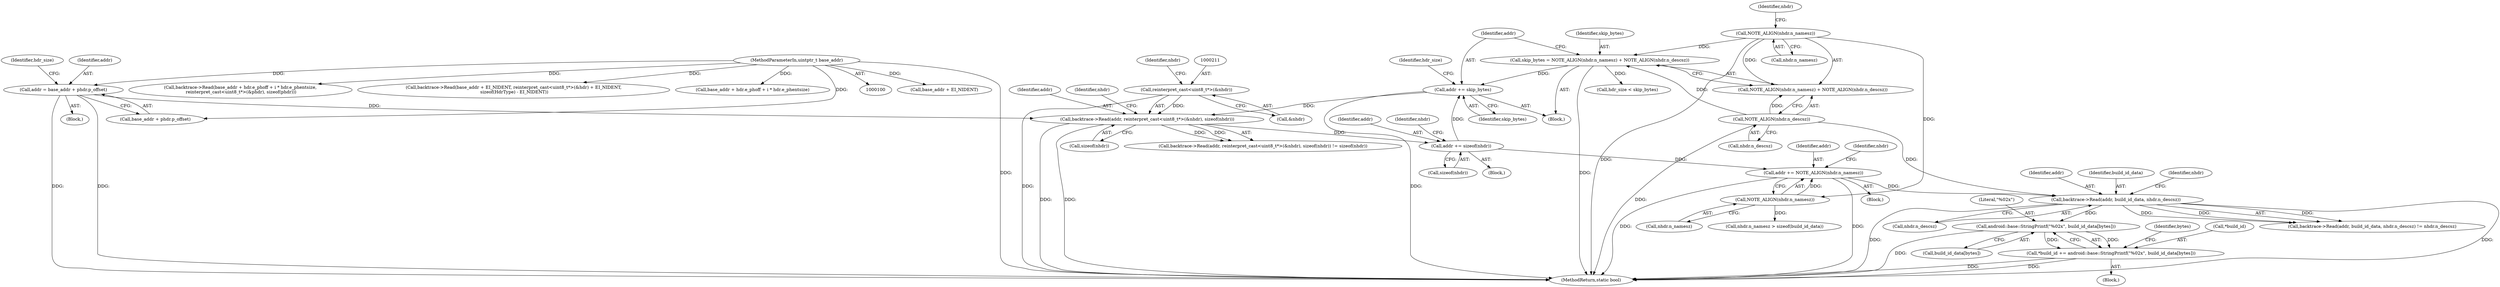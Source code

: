 digraph "0_Android_d917514bd6b270df431ea4e781a865764d406120@array" {
"1000285" [label="(Call,android::base::StringPrintf(\"%02x\", build_id_data[bytes]))"];
"1000256" [label="(Call,backtrace->Read(addr, build_id_data, nhdr.n_descsz))"];
"1000232" [label="(Call,addr += NOTE_ALIGN(nhdr.n_namesz))"];
"1000234" [label="(Call,NOTE_ALIGN(nhdr.n_namesz))"];
"1000302" [label="(Call,NOTE_ALIGN(nhdr.n_namesz))"];
"1000221" [label="(Call,addr += sizeof(nhdr))"];
"1000208" [label="(Call,backtrace->Read(addr, reinterpret_cast<uint8_t*>(&nhdr), sizeof(nhdr)))"];
"1000310" [label="(Call,addr += skip_bytes)"];
"1000299" [label="(Call,skip_bytes = NOTE_ALIGN(nhdr.n_namesz) + NOTE_ALIGN(nhdr.n_descsz))"];
"1000306" [label="(Call,NOTE_ALIGN(nhdr.n_descsz))"];
"1000192" [label="(Call,addr = base_addr + phdr.p_offset)"];
"1000102" [label="(MethodParameterIn,uintptr_t base_addr)"];
"1000210" [label="(Call,reinterpret_cast<uint8_t*>(&nhdr))"];
"1000282" [label="(Call,*build_id += android::base::StringPrintf(\"%02x\", build_id_data[bytes]))"];
"1000282" [label="(Call,*build_id += android::base::StringPrintf(\"%02x\", build_id_data[bytes]))"];
"1000201" [label="(Identifier,hdr_size)"];
"1000306" [label="(Call,NOTE_ALIGN(nhdr.n_descsz))"];
"1000287" [label="(Call,build_id_data[bytes])"];
"1000228" [label="(Identifier,nhdr)"];
"1000280" [label="(Identifier,bytes)"];
"1000217" [label="(Identifier,nhdr)"];
"1000315" [label="(Identifier,hdr_size)"];
"1000234" [label="(Call,NOTE_ALIGN(nhdr.n_namesz))"];
"1000193" [label="(Identifier,addr)"];
"1000208" [label="(Call,backtrace->Read(addr, reinterpret_cast<uint8_t*>(&nhdr), sizeof(nhdr)))"];
"1000119" [label="(Call,base_addr + EI_NIDENT)"];
"1000256" [label="(Call,backtrace->Read(addr, build_id_data, nhdr.n_descsz))"];
"1000155" [label="(Call,backtrace->Read(base_addr + hdr.e_phoff + i * hdr.e_phentsize,\n reinterpret_cast<uint8_t*>(&phdr), sizeof(phdr)))"];
"1000302" [label="(Call,NOTE_ALIGN(nhdr.n_namesz))"];
"1000293" [label="(Block,)"];
"1000301" [label="(Call,NOTE_ALIGN(nhdr.n_namesz) + NOTE_ALIGN(nhdr.n_descsz))"];
"1000307" [label="(Call,nhdr.n_descsz)"];
"1000311" [label="(Identifier,addr)"];
"1000233" [label="(Identifier,addr)"];
"1000192" [label="(Call,addr = base_addr + phdr.p_offset)"];
"1000257" [label="(Identifier,addr)"];
"1000259" [label="(Call,nhdr.n_descsz)"];
"1000209" [label="(Identifier,addr)"];
"1000235" [label="(Call,nhdr.n_namesz)"];
"1000299" [label="(Call,skip_bytes = NOTE_ALIGN(nhdr.n_namesz) + NOTE_ALIGN(nhdr.n_descsz))"];
"1000240" [label="(Call,nhdr.n_namesz > sizeof(build_id_data))"];
"1000324" [label="(MethodReturn,static bool)"];
"1000308" [label="(Identifier,nhdr)"];
"1000285" [label="(Call,android::base::StringPrintf(\"%02x\", build_id_data[bytes]))"];
"1000281" [label="(Block,)"];
"1000242" [label="(Identifier,nhdr)"];
"1000204" [label="(Block,)"];
"1000232" [label="(Call,addr += NOTE_ALIGN(nhdr.n_namesz))"];
"1000258" [label="(Identifier,build_id_data)"];
"1000222" [label="(Identifier,addr)"];
"1000118" [label="(Call,backtrace->Read(base_addr + EI_NIDENT, reinterpret_cast<uint8_t*>(&hdr) + EI_NIDENT,\n sizeof(HdrType) - EI_NIDENT))"];
"1000221" [label="(Call,addr += sizeof(nhdr))"];
"1000207" [label="(Call,backtrace->Read(addr, reinterpret_cast<uint8_t*>(&nhdr), sizeof(nhdr)) != sizeof(nhdr))"];
"1000212" [label="(Call,&nhdr)"];
"1000215" [label="(Identifier,nhdr)"];
"1000231" [label="(Block,)"];
"1000255" [label="(Call,backtrace->Read(addr, build_id_data, nhdr.n_descsz) != nhdr.n_descsz)"];
"1000310" [label="(Call,addr += skip_bytes)"];
"1000156" [label="(Call,base_addr + hdr.e_phoff + i * hdr.e_phentsize)"];
"1000286" [label="(Literal,\"%02x\")"];
"1000303" [label="(Call,nhdr.n_namesz)"];
"1000194" [label="(Call,base_addr + phdr.p_offset)"];
"1000283" [label="(Call,*build_id)"];
"1000263" [label="(Identifier,nhdr)"];
"1000184" [label="(Block,)"];
"1000223" [label="(Call,sizeof(nhdr))"];
"1000210" [label="(Call,reinterpret_cast<uint8_t*>(&nhdr))"];
"1000214" [label="(Call,sizeof(nhdr))"];
"1000102" [label="(MethodParameterIn,uintptr_t base_addr)"];
"1000314" [label="(Call,hdr_size < skip_bytes)"];
"1000312" [label="(Identifier,skip_bytes)"];
"1000300" [label="(Identifier,skip_bytes)"];
"1000285" -> "1000282"  [label="AST: "];
"1000285" -> "1000287"  [label="CFG: "];
"1000286" -> "1000285"  [label="AST: "];
"1000287" -> "1000285"  [label="AST: "];
"1000282" -> "1000285"  [label="CFG: "];
"1000285" -> "1000324"  [label="DDG: "];
"1000285" -> "1000282"  [label="DDG: "];
"1000285" -> "1000282"  [label="DDG: "];
"1000256" -> "1000285"  [label="DDG: "];
"1000256" -> "1000255"  [label="AST: "];
"1000256" -> "1000259"  [label="CFG: "];
"1000257" -> "1000256"  [label="AST: "];
"1000258" -> "1000256"  [label="AST: "];
"1000259" -> "1000256"  [label="AST: "];
"1000263" -> "1000256"  [label="CFG: "];
"1000256" -> "1000324"  [label="DDG: "];
"1000256" -> "1000324"  [label="DDG: "];
"1000256" -> "1000255"  [label="DDG: "];
"1000256" -> "1000255"  [label="DDG: "];
"1000256" -> "1000255"  [label="DDG: "];
"1000232" -> "1000256"  [label="DDG: "];
"1000306" -> "1000256"  [label="DDG: "];
"1000232" -> "1000231"  [label="AST: "];
"1000232" -> "1000234"  [label="CFG: "];
"1000233" -> "1000232"  [label="AST: "];
"1000234" -> "1000232"  [label="AST: "];
"1000242" -> "1000232"  [label="CFG: "];
"1000232" -> "1000324"  [label="DDG: "];
"1000232" -> "1000324"  [label="DDG: "];
"1000234" -> "1000232"  [label="DDG: "];
"1000221" -> "1000232"  [label="DDG: "];
"1000234" -> "1000235"  [label="CFG: "];
"1000235" -> "1000234"  [label="AST: "];
"1000302" -> "1000234"  [label="DDG: "];
"1000234" -> "1000240"  [label="DDG: "];
"1000302" -> "1000301"  [label="AST: "];
"1000302" -> "1000303"  [label="CFG: "];
"1000303" -> "1000302"  [label="AST: "];
"1000308" -> "1000302"  [label="CFG: "];
"1000302" -> "1000324"  [label="DDG: "];
"1000302" -> "1000299"  [label="DDG: "];
"1000302" -> "1000301"  [label="DDG: "];
"1000221" -> "1000204"  [label="AST: "];
"1000221" -> "1000223"  [label="CFG: "];
"1000222" -> "1000221"  [label="AST: "];
"1000223" -> "1000221"  [label="AST: "];
"1000228" -> "1000221"  [label="CFG: "];
"1000208" -> "1000221"  [label="DDG: "];
"1000221" -> "1000310"  [label="DDG: "];
"1000208" -> "1000207"  [label="AST: "];
"1000208" -> "1000214"  [label="CFG: "];
"1000209" -> "1000208"  [label="AST: "];
"1000210" -> "1000208"  [label="AST: "];
"1000214" -> "1000208"  [label="AST: "];
"1000217" -> "1000208"  [label="CFG: "];
"1000208" -> "1000324"  [label="DDG: "];
"1000208" -> "1000324"  [label="DDG: "];
"1000208" -> "1000207"  [label="DDG: "];
"1000208" -> "1000207"  [label="DDG: "];
"1000310" -> "1000208"  [label="DDG: "];
"1000192" -> "1000208"  [label="DDG: "];
"1000210" -> "1000208"  [label="DDG: "];
"1000310" -> "1000293"  [label="AST: "];
"1000310" -> "1000312"  [label="CFG: "];
"1000311" -> "1000310"  [label="AST: "];
"1000312" -> "1000310"  [label="AST: "];
"1000315" -> "1000310"  [label="CFG: "];
"1000310" -> "1000324"  [label="DDG: "];
"1000299" -> "1000310"  [label="DDG: "];
"1000299" -> "1000293"  [label="AST: "];
"1000299" -> "1000301"  [label="CFG: "];
"1000300" -> "1000299"  [label="AST: "];
"1000301" -> "1000299"  [label="AST: "];
"1000311" -> "1000299"  [label="CFG: "];
"1000299" -> "1000324"  [label="DDG: "];
"1000306" -> "1000299"  [label="DDG: "];
"1000299" -> "1000314"  [label="DDG: "];
"1000306" -> "1000301"  [label="AST: "];
"1000306" -> "1000307"  [label="CFG: "];
"1000307" -> "1000306"  [label="AST: "];
"1000301" -> "1000306"  [label="CFG: "];
"1000306" -> "1000324"  [label="DDG: "];
"1000306" -> "1000301"  [label="DDG: "];
"1000192" -> "1000184"  [label="AST: "];
"1000192" -> "1000194"  [label="CFG: "];
"1000193" -> "1000192"  [label="AST: "];
"1000194" -> "1000192"  [label="AST: "];
"1000201" -> "1000192"  [label="CFG: "];
"1000192" -> "1000324"  [label="DDG: "];
"1000192" -> "1000324"  [label="DDG: "];
"1000102" -> "1000192"  [label="DDG: "];
"1000102" -> "1000100"  [label="AST: "];
"1000102" -> "1000324"  [label="DDG: "];
"1000102" -> "1000118"  [label="DDG: "];
"1000102" -> "1000119"  [label="DDG: "];
"1000102" -> "1000155"  [label="DDG: "];
"1000102" -> "1000156"  [label="DDG: "];
"1000102" -> "1000194"  [label="DDG: "];
"1000210" -> "1000212"  [label="CFG: "];
"1000211" -> "1000210"  [label="AST: "];
"1000212" -> "1000210"  [label="AST: "];
"1000215" -> "1000210"  [label="CFG: "];
"1000210" -> "1000324"  [label="DDG: "];
"1000282" -> "1000281"  [label="AST: "];
"1000283" -> "1000282"  [label="AST: "];
"1000280" -> "1000282"  [label="CFG: "];
"1000282" -> "1000324"  [label="DDG: "];
"1000282" -> "1000324"  [label="DDG: "];
}

